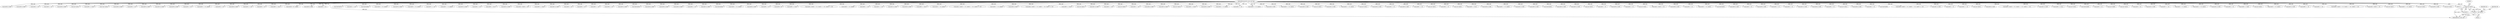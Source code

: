 digraph "0_radare2_f41e941341e44aa86edd4483c4487ec09a074257@array" {
"1000991" [label="(Call,(int) buf[1])"];
"1000125" [label="(MethodParameterIn,const ut8 *buf)"];
"1000989" [label="(Call,vA = (int) buf[1])"];
"1001284" [label="(Call,buf[4] & 0xf0)"];
"1001296" [label="(Call,buf[5] & 0xf0)"];
"1001564" [label="(Call,buf[3] << 8)"];
"1000242" [label="(Call,buf[3] << 8)"];
"1001867" [label="(Call,buf[4] & 0xf0)"];
"1000990" [label="(Identifier,vA)"];
"1001700" [label="(Call,(int) buf[1])"];
"1001728" [label="(Call,buf[0] == 0x25)"];
"1000862" [label="(Call,(char) buf[1])"];
"1001256" [label="(Call,buf[4] & 0x0f)"];
"1000930" [label="(Call,buf[3] << 8)"];
"1001098" [label="(Call,buf[5] & 0x0f)"];
"1000498" [label="(Call,buf[1] & 0x0f)"];
"1001120" [label="(Call,buf[5] & 0x0f)"];
"1001040" [label="(Call,buf[3] << 8)"];
"1001333" [label="(Call,(buf[3] << 8) | buf[2])"];
"1001334" [label="(Call,buf[3] << 8)"];
"1001918" [label="(Call,buf[4] & 0xf0)"];
"1000636" [label="(Call,buf[3] << 24)"];
"1000839" [label="(Call,buf[3] << 8)"];
"1001371" [label="(Call,buf[0] == 0x1c)"];
"1001459" [label="(Call,(buf[3]<<8) | buf[2])"];
"1001069" [label="(Call,buf[4] & 0x0f)"];
"1001214" [label="(Call,buf[3] << 8)"];
"1002092" [label="(MethodReturn,static int)"];
"1000724" [label="(Call,(llint)buf[7])"];
"1001667" [label="(Call,buf[2] << 24)"];
"1000732" [label="(Call,(llint)buf[8])"];
"1001563" [label="(Call,(buf[3] << 8) | buf[2])"];
"1001873" [label="(Call,buf[5] & 0x0f)"];
"1001510" [label="(Call,(buf[3] << 8) | buf[2])"];
"1000304" [label="(Call,buf[7] << 24)"];
"1000905" [label="(Call,buf[3] << 8 | buf[2])"];
"1001443" [label="(Call,buf[1] & 0x0f)"];
"1001175" [label="(Call,buf[5] << 8)"];
"1000587" [label="(Call,buf[0] == 0x17)"];
"1000822" [label="(Call,buf[1] & 0x0f)"];
"1000179" [label="(Call,buf[2] | (buf[3] << 8))"];
"1001952" [label="(Call,buf[0] == 0x24)"];
"1001810" [label="(Call,buf[1] & 0xf0)"];
"1000447" [label="(Call,buf[3] << 8)"];
"1000906" [label="(Call,buf[3] << 8)"];
"1000581" [label="(Call,buf[5] << 24)"];
"1001656" [label="(Call,buf[4] << 8)"];
"1001895" [label="(Call,buf[5] & 0x0f)"];
"1000685" [label="(Call,(llint)buf[2])"];
"1001245" [label="(Call,buf[4] & 0xf0)"];
"1001268" [label="(Call,buf[5] & 0x0f)"];
"1001239" [label="(Call,buf[4] & 0x0f)"];
"1001719" [label="(Call,buf[5] << 8)"];
"1001451" [label="(Call,buf[1] & 0xf0)"];
"1000700" [label="(Call,(llint)buf[4])"];
"1000446" [label="(Call,(buf[3] << 8) | buf[2])"];
"1001844" [label="(Call,buf[4] & 0x0f)"];
"1000458" [label="(Call,buf[5] << 8)"];
"1001460" [label="(Call,buf[3]<<8)"];
"1001377" [label="(Call,buf[0] == 0x1f)"];
"1001651" [label="(Call,buf[5] | (buf[4] << 8) | (buf[3] << 16) | (buf[2] << 24))"];
"1000457" [label="(Call,(buf[5] << 8) | buf[4])"];
"1001011" [label="(Call,buf[4] << 16)"];
"1000631" [label="(Call,buf[2] << 16)"];
"1000955" [label="(Call,buf[1] & 0x0f)"];
"1001092" [label="(Call,buf[4] & 0xf0)"];
"1001579" [label="(Call,buf[0] == 0x23)"];
"1000423" [label="(Call,(buf[3] << 8) | buf[2])"];
"1000925" [label="(Call,buf[2] | (buf[3] << 8) | (buf[4] << 16) | (buf[5] << 24))"];
"1001174" [label="(Call,(buf[5] << 8) | buf[4])"];
"1001912" [label="(Call,buf[4] & 0x0f)"];
"1000288" [label="(Call,buf[4] | (buf[5] << 8) | (buf[6] << 16) | (buf[7] << 24))"];
"1000642" [label="(Call,buf[0] == 0x19)"];
"1000558" [label="(Call,(int) buf[1])"];
"1000830" [label="(Call,buf[1] & 0xf0)"];
"1001662" [label="(Call,buf[3] << 16)"];
"1000802" [label="(Call,(int) buf[3])"];
"1000941" [label="(Call,buf[5] << 24)"];
"1001889" [label="(Call,buf[4] & 0xf0)"];
"1001924" [label="(Call,buf[5] & 0x0f)"];
"1001642" [label="(Call,(int) buf[1])"];
"1001574" [label="(Call,buf[0] == 0x20)"];
"1001108" [label="(Call,buf[4] & 0x0f)"];
"1000973" [label="(Call,buf[3] << 8 | buf[2])"];
"1000936" [label="(Call,buf[4] << 16)"];
"1001818" [label="(Call,(buf[3] << 8) | buf[2])"];
"1001114" [label="(Call,buf[4] & 0xf0)"];
"1001163" [label="(Call,(buf[3] << 8) | buf[2])"];
"1001262" [label="(Call,buf[4] & 0xf0)"];
"1000761" [label="(Call,(int) buf[2])"];
"1000963" [label="(Call,buf[1] & 0xf0)"];
"1000535" [label="(Call,(buf[3] << 8) | buf[2])"];
"1000480" [label="(Call,(int) buf[1])"];
"1001278" [label="(Call,buf[4] & 0x0f)"];
"1000536" [label="(Call,buf[3] << 8)"];
"1001075" [label="(Call,buf[4] & 0xf0)"];
"1000299" [label="(Call,buf[6] << 16)"];
"1000621" [label="(Call,(int) buf[1])"];
"1000183" [label="(Call,buf[3] << 8)"];
"1000795" [label="(Call,(int) buf[2])"];
"1001382" [label="(Call,buf[0] == 0x22)"];
"1001229" [label="(Call,buf[4] & 0x0f)"];
"1001718" [label="(Call,(buf[5] << 8) | buf[4])"];
"1001205" [label="(Call,buf[1] & 0xf0)"];
"1001930" [label="(Call,buf[5] & 0xf0)"];
"1000692" [label="(Call,(llint)buf[3])"];
"1001883" [label="(Call,buf[4] & 0x0f)"];
"1001547" [label="(Call,buf[1] & 0x0f)"];
"1000896" [label="(Call,(int) buf[1])"];
"1000993" [label="(Call,buf[1])"];
"1000280" [label="(Call,buf[3] << 8)"];
"1001290" [label="(Call,buf[5] & 0x0f)"];
"1000974" [label="(Call,buf[3] << 8)"];
"1000768" [label="(Call,(int) buf[3])"];
"1000276" [label="(Call,buf[2] | (buf[3] << 8))"];
"1001086" [label="(Call,buf[4] & 0x0f)"];
"1001511" [label="(Call,buf[3] << 8)"];
"1000838" [label="(Call,(buf[3] << 8) | buf[2])"];
"1000997" [label="(Identifier,vB)"];
"1000708" [label="(Call,(llint)buf[5])"];
"1001850" [label="(Call,buf[4] & 0xf0)"];
"1001164" [label="(Call,buf[3] << 8)"];
"1000989" [label="(Call,vA = (int) buf[1])"];
"1001126" [label="(Call,buf[5] & 0xf0)"];
"1001708" [label="(Call,buf[3] << 8)"];
"1001819" [label="(Call,buf[3] << 8)"];
"1000388" [label="(Call,buf[1] & 0x0f)"];
"1001834" [label="(Call,buf[4] & 0x0f)"];
"1000382" [label="(Block,)"];
"1000196" [label="(Call,buf[5] << 8)"];
"1000526" [label="(Call,(int) buf[1])"];
"1001059" [label="(Call,buf[4] & 0x0f)"];
"1000570" [label="(Call,buf[3] << 8)"];
"1000739" [label="(Call,(llint)buf[9])"];
"1000191" [label="(Call,buf[4] | (buf[5] << 8) | (buf[6] << 16) | (buf[7] << 24))"];
"1001555" [label="(Call,buf[1] & 0xf0)"];
"1000424" [label="(Call,buf[3] << 8)"];
"1000576" [label="(Call,buf[4] << 16)"];
"1000416" [label="(Call,(int) buf[1])"];
"1001861" [label="(Call,buf[4] & 0x0f)"];
"1000565" [label="(Call,buf[2] | (buf[3] << 8) | (buf[4] << 16) | (buf[5] << 24))"];
"1001032" [label="(Call,buf[1] & 0x0f)"];
"1001343" [label="(Call,buf[0] == 0x1a)"];
"1001156" [label="(Call,(int) buf[1])"];
"1000716" [label="(Call,(llint)buf[6])"];
"1001005" [label="(Call,buf[3] << 8)"];
"1000138" [label="(Call,(int) buf[0])"];
"1000754" [label="(Call,(int) buf[1])"];
"1000879" [label="(Call,buf[3] << 8)"];
"1000396" [label="(Call,buf[1] & 0xf0)"];
"1000207" [label="(Call,buf[7] << 24)"];
"1000878" [label="(Call,buf[3] << 8 | buf[2])"];
"1001039" [label="(Call,(buf[3] << 8) | buf[2])"];
"1000125" [label="(MethodParameterIn,const ut8 *buf)"];
"1000506" [label="(Call,buf[1] & 0xf0)"];
"1000991" [label="(Call,(int) buf[1])"];
"1000293" [label="(Call,buf[5] << 8)"];
"1000163" [label="(Call,buf[0] == 0x00)"];
"1000676" [label="(Call,(int) buf[1])"];
"1001707" [label="(Call,(buf[3] << 8) | buf[2])"];
"1001936" [label="(Call,buf[1] & 0x0f)"];
"1000202" [label="(Call,buf[6] << 16)"];
"1001016" [label="(Call,buf[5] << 24)"];
"1001000" [label="(Call,buf[2] | (buf[3] << 8) | (buf[4] << 16) | (buf[5] << 24))"];
"1000238" [label="(Call,buf[2] | (buf[3] << 8))"];
"1000788" [label="(Call,(int) buf[1])"];
"1001213" [label="(Call,(buf[3] << 8) | buf[2])"];
"1001326" [label="(Call,(int) buf[1])"];
"1001901" [label="(Call,buf[5] & 0xf0)"];
"1001503" [label="(Call,(int) buf[1])"];
"1000991" -> "1000989"  [label="AST: "];
"1000991" -> "1000993"  [label="CFG: "];
"1000992" -> "1000991"  [label="AST: "];
"1000993" -> "1000991"  [label="AST: "];
"1000989" -> "1000991"  [label="CFG: "];
"1000991" -> "1002092"  [label="DDG: buf[1]"];
"1000991" -> "1000989"  [label="DDG: buf[1]"];
"1000125" -> "1000991"  [label="DDG: buf"];
"1000125" -> "1000122"  [label="AST: "];
"1000125" -> "1002092"  [label="DDG: buf"];
"1000125" -> "1000138"  [label="DDG: buf"];
"1000125" -> "1000163"  [label="DDG: buf"];
"1000125" -> "1000179"  [label="DDG: buf"];
"1000125" -> "1000183"  [label="DDG: buf"];
"1000125" -> "1000191"  [label="DDG: buf"];
"1000125" -> "1000196"  [label="DDG: buf"];
"1000125" -> "1000202"  [label="DDG: buf"];
"1000125" -> "1000207"  [label="DDG: buf"];
"1000125" -> "1000238"  [label="DDG: buf"];
"1000125" -> "1000242"  [label="DDG: buf"];
"1000125" -> "1000276"  [label="DDG: buf"];
"1000125" -> "1000280"  [label="DDG: buf"];
"1000125" -> "1000288"  [label="DDG: buf"];
"1000125" -> "1000293"  [label="DDG: buf"];
"1000125" -> "1000299"  [label="DDG: buf"];
"1000125" -> "1000304"  [label="DDG: buf"];
"1000125" -> "1000388"  [label="DDG: buf"];
"1000125" -> "1000396"  [label="DDG: buf"];
"1000125" -> "1000416"  [label="DDG: buf"];
"1000125" -> "1000424"  [label="DDG: buf"];
"1000125" -> "1000423"  [label="DDG: buf"];
"1000125" -> "1000447"  [label="DDG: buf"];
"1000125" -> "1000446"  [label="DDG: buf"];
"1000125" -> "1000458"  [label="DDG: buf"];
"1000125" -> "1000457"  [label="DDG: buf"];
"1000125" -> "1000480"  [label="DDG: buf"];
"1000125" -> "1000498"  [label="DDG: buf"];
"1000125" -> "1000506"  [label="DDG: buf"];
"1000125" -> "1000526"  [label="DDG: buf"];
"1000125" -> "1000536"  [label="DDG: buf"];
"1000125" -> "1000535"  [label="DDG: buf"];
"1000125" -> "1000558"  [label="DDG: buf"];
"1000125" -> "1000565"  [label="DDG: buf"];
"1000125" -> "1000570"  [label="DDG: buf"];
"1000125" -> "1000576"  [label="DDG: buf"];
"1000125" -> "1000581"  [label="DDG: buf"];
"1000125" -> "1000587"  [label="DDG: buf"];
"1000125" -> "1000621"  [label="DDG: buf"];
"1000125" -> "1000631"  [label="DDG: buf"];
"1000125" -> "1000636"  [label="DDG: buf"];
"1000125" -> "1000642"  [label="DDG: buf"];
"1000125" -> "1000676"  [label="DDG: buf"];
"1000125" -> "1000685"  [label="DDG: buf"];
"1000125" -> "1000692"  [label="DDG: buf"];
"1000125" -> "1000700"  [label="DDG: buf"];
"1000125" -> "1000708"  [label="DDG: buf"];
"1000125" -> "1000716"  [label="DDG: buf"];
"1000125" -> "1000724"  [label="DDG: buf"];
"1000125" -> "1000732"  [label="DDG: buf"];
"1000125" -> "1000739"  [label="DDG: buf"];
"1000125" -> "1000754"  [label="DDG: buf"];
"1000125" -> "1000761"  [label="DDG: buf"];
"1000125" -> "1000768"  [label="DDG: buf"];
"1000125" -> "1000788"  [label="DDG: buf"];
"1000125" -> "1000795"  [label="DDG: buf"];
"1000125" -> "1000802"  [label="DDG: buf"];
"1000125" -> "1000822"  [label="DDG: buf"];
"1000125" -> "1000830"  [label="DDG: buf"];
"1000125" -> "1000839"  [label="DDG: buf"];
"1000125" -> "1000838"  [label="DDG: buf"];
"1000125" -> "1000862"  [label="DDG: buf"];
"1000125" -> "1000879"  [label="DDG: buf"];
"1000125" -> "1000878"  [label="DDG: buf"];
"1000125" -> "1000896"  [label="DDG: buf"];
"1000125" -> "1000906"  [label="DDG: buf"];
"1000125" -> "1000905"  [label="DDG: buf"];
"1000125" -> "1000925"  [label="DDG: buf"];
"1000125" -> "1000930"  [label="DDG: buf"];
"1000125" -> "1000936"  [label="DDG: buf"];
"1000125" -> "1000941"  [label="DDG: buf"];
"1000125" -> "1000955"  [label="DDG: buf"];
"1000125" -> "1000963"  [label="DDG: buf"];
"1000125" -> "1000974"  [label="DDG: buf"];
"1000125" -> "1000973"  [label="DDG: buf"];
"1000125" -> "1001000"  [label="DDG: buf"];
"1000125" -> "1001005"  [label="DDG: buf"];
"1000125" -> "1001011"  [label="DDG: buf"];
"1000125" -> "1001016"  [label="DDG: buf"];
"1000125" -> "1001032"  [label="DDG: buf"];
"1000125" -> "1001040"  [label="DDG: buf"];
"1000125" -> "1001039"  [label="DDG: buf"];
"1000125" -> "1001059"  [label="DDG: buf"];
"1000125" -> "1001069"  [label="DDG: buf"];
"1000125" -> "1001075"  [label="DDG: buf"];
"1000125" -> "1001086"  [label="DDG: buf"];
"1000125" -> "1001092"  [label="DDG: buf"];
"1000125" -> "1001098"  [label="DDG: buf"];
"1000125" -> "1001108"  [label="DDG: buf"];
"1000125" -> "1001114"  [label="DDG: buf"];
"1000125" -> "1001120"  [label="DDG: buf"];
"1000125" -> "1001126"  [label="DDG: buf"];
"1000125" -> "1001156"  [label="DDG: buf"];
"1000125" -> "1001164"  [label="DDG: buf"];
"1000125" -> "1001163"  [label="DDG: buf"];
"1000125" -> "1001175"  [label="DDG: buf"];
"1000125" -> "1001174"  [label="DDG: buf"];
"1000125" -> "1001205"  [label="DDG: buf"];
"1000125" -> "1001214"  [label="DDG: buf"];
"1000125" -> "1001213"  [label="DDG: buf"];
"1000125" -> "1001229"  [label="DDG: buf"];
"1000125" -> "1001239"  [label="DDG: buf"];
"1000125" -> "1001245"  [label="DDG: buf"];
"1000125" -> "1001256"  [label="DDG: buf"];
"1000125" -> "1001262"  [label="DDG: buf"];
"1000125" -> "1001268"  [label="DDG: buf"];
"1000125" -> "1001278"  [label="DDG: buf"];
"1000125" -> "1001284"  [label="DDG: buf"];
"1000125" -> "1001290"  [label="DDG: buf"];
"1000125" -> "1001296"  [label="DDG: buf"];
"1000125" -> "1001326"  [label="DDG: buf"];
"1000125" -> "1001334"  [label="DDG: buf"];
"1000125" -> "1001333"  [label="DDG: buf"];
"1000125" -> "1001343"  [label="DDG: buf"];
"1000125" -> "1001371"  [label="DDG: buf"];
"1000125" -> "1001377"  [label="DDG: buf"];
"1000125" -> "1001382"  [label="DDG: buf"];
"1000125" -> "1001443"  [label="DDG: buf"];
"1000125" -> "1001451"  [label="DDG: buf"];
"1000125" -> "1001460"  [label="DDG: buf"];
"1000125" -> "1001459"  [label="DDG: buf"];
"1000125" -> "1001503"  [label="DDG: buf"];
"1000125" -> "1001511"  [label="DDG: buf"];
"1000125" -> "1001510"  [label="DDG: buf"];
"1000125" -> "1001547"  [label="DDG: buf"];
"1000125" -> "1001555"  [label="DDG: buf"];
"1000125" -> "1001564"  [label="DDG: buf"];
"1000125" -> "1001563"  [label="DDG: buf"];
"1000125" -> "1001574"  [label="DDG: buf"];
"1000125" -> "1001579"  [label="DDG: buf"];
"1000125" -> "1001642"  [label="DDG: buf"];
"1000125" -> "1001651"  [label="DDG: buf"];
"1000125" -> "1001656"  [label="DDG: buf"];
"1000125" -> "1001662"  [label="DDG: buf"];
"1000125" -> "1001667"  [label="DDG: buf"];
"1000125" -> "1001700"  [label="DDG: buf"];
"1000125" -> "1001708"  [label="DDG: buf"];
"1000125" -> "1001707"  [label="DDG: buf"];
"1000125" -> "1001719"  [label="DDG: buf"];
"1000125" -> "1001718"  [label="DDG: buf"];
"1000125" -> "1001728"  [label="DDG: buf"];
"1000125" -> "1001810"  [label="DDG: buf"];
"1000125" -> "1001819"  [label="DDG: buf"];
"1000125" -> "1001818"  [label="DDG: buf"];
"1000125" -> "1001834"  [label="DDG: buf"];
"1000125" -> "1001844"  [label="DDG: buf"];
"1000125" -> "1001850"  [label="DDG: buf"];
"1000125" -> "1001861"  [label="DDG: buf"];
"1000125" -> "1001867"  [label="DDG: buf"];
"1000125" -> "1001873"  [label="DDG: buf"];
"1000125" -> "1001883"  [label="DDG: buf"];
"1000125" -> "1001889"  [label="DDG: buf"];
"1000125" -> "1001895"  [label="DDG: buf"];
"1000125" -> "1001901"  [label="DDG: buf"];
"1000125" -> "1001912"  [label="DDG: buf"];
"1000125" -> "1001918"  [label="DDG: buf"];
"1000125" -> "1001924"  [label="DDG: buf"];
"1000125" -> "1001930"  [label="DDG: buf"];
"1000125" -> "1001936"  [label="DDG: buf"];
"1000125" -> "1001952"  [label="DDG: buf"];
"1000989" -> "1000382"  [label="AST: "];
"1000990" -> "1000989"  [label="AST: "];
"1000997" -> "1000989"  [label="CFG: "];
"1000989" -> "1002092"  [label="DDG: (int) buf[1]"];
"1000989" -> "1002092"  [label="DDG: vA"];
}
